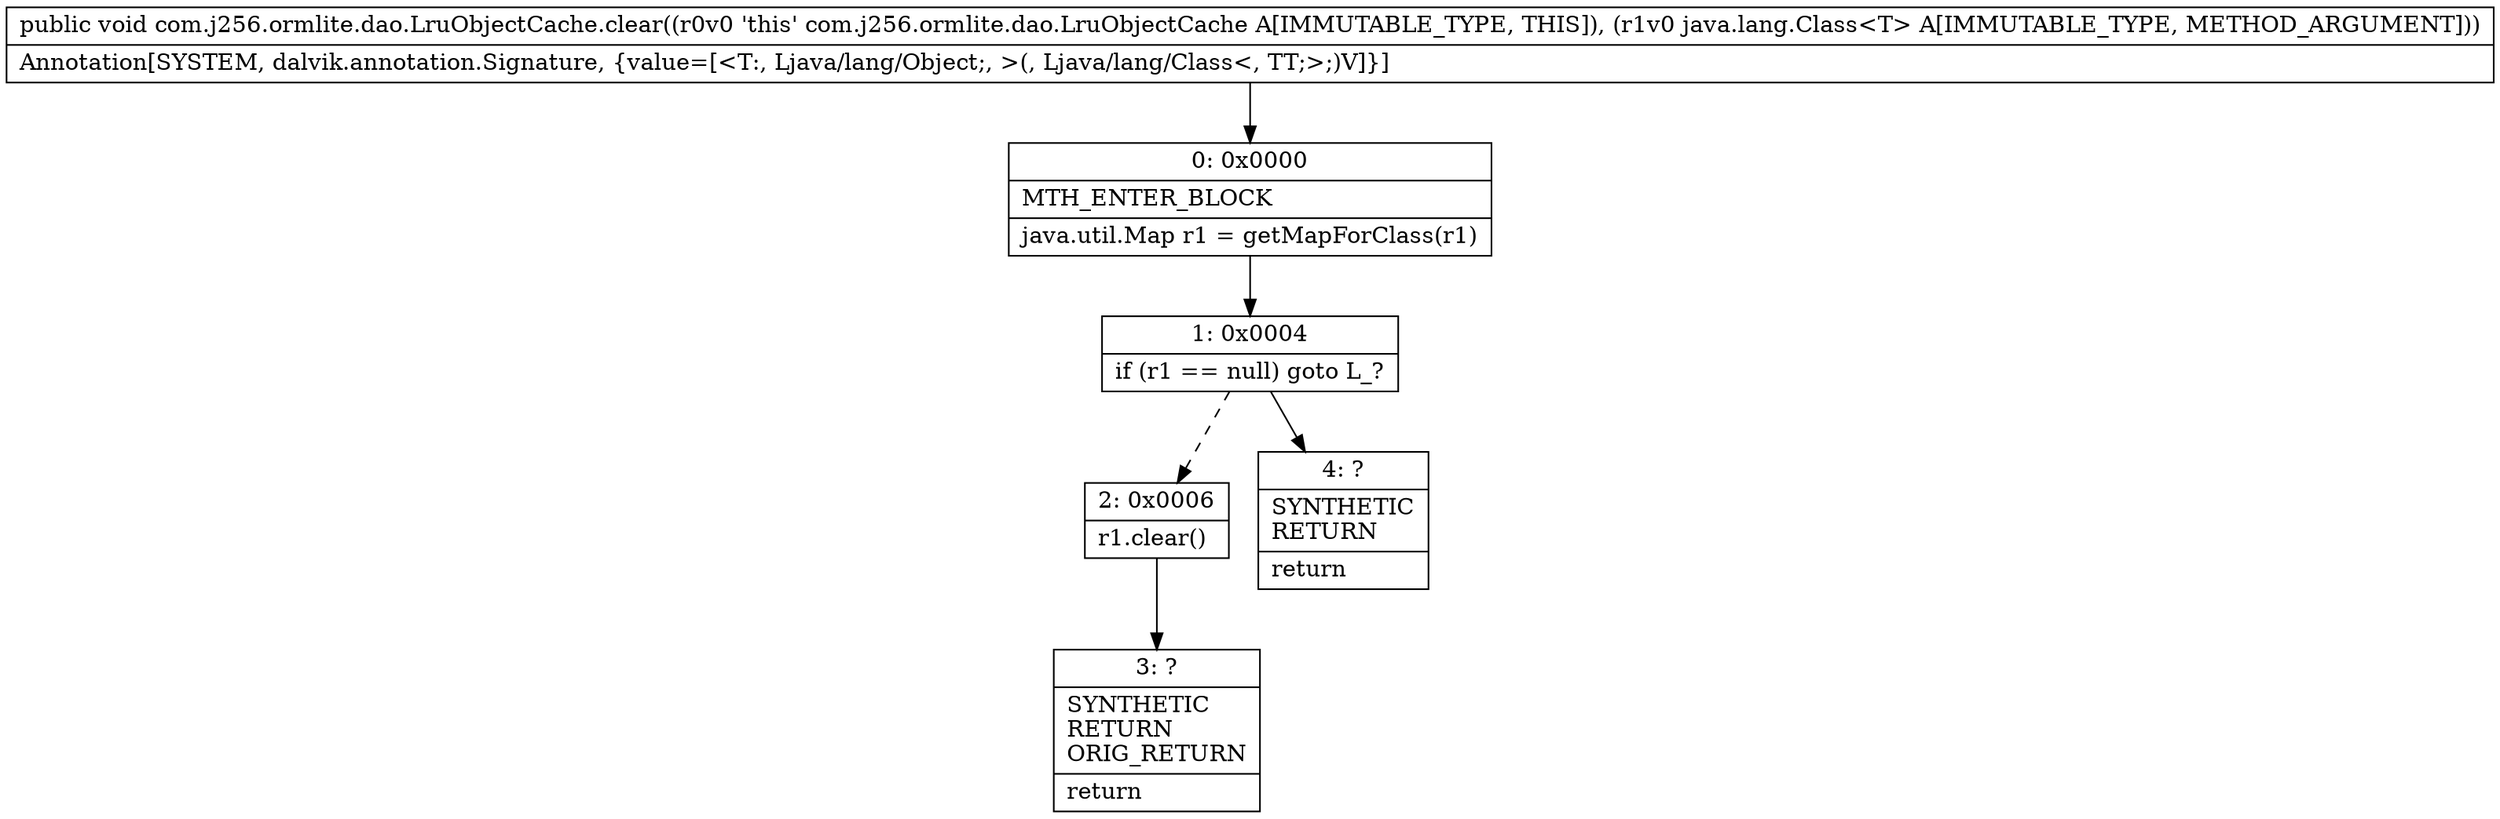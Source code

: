 digraph "CFG forcom.j256.ormlite.dao.LruObjectCache.clear(Ljava\/lang\/Class;)V" {
Node_0 [shape=record,label="{0\:\ 0x0000|MTH_ENTER_BLOCK\l|java.util.Map r1 = getMapForClass(r1)\l}"];
Node_1 [shape=record,label="{1\:\ 0x0004|if (r1 == null) goto L_?\l}"];
Node_2 [shape=record,label="{2\:\ 0x0006|r1.clear()\l}"];
Node_3 [shape=record,label="{3\:\ ?|SYNTHETIC\lRETURN\lORIG_RETURN\l|return\l}"];
Node_4 [shape=record,label="{4\:\ ?|SYNTHETIC\lRETURN\l|return\l}"];
MethodNode[shape=record,label="{public void com.j256.ormlite.dao.LruObjectCache.clear((r0v0 'this' com.j256.ormlite.dao.LruObjectCache A[IMMUTABLE_TYPE, THIS]), (r1v0 java.lang.Class\<T\> A[IMMUTABLE_TYPE, METHOD_ARGUMENT]))  | Annotation[SYSTEM, dalvik.annotation.Signature, \{value=[\<T:, Ljava\/lang\/Object;, \>(, Ljava\/lang\/Class\<, TT;\>;)V]\}]\l}"];
MethodNode -> Node_0;
Node_0 -> Node_1;
Node_1 -> Node_2[style=dashed];
Node_1 -> Node_4;
Node_2 -> Node_3;
}

